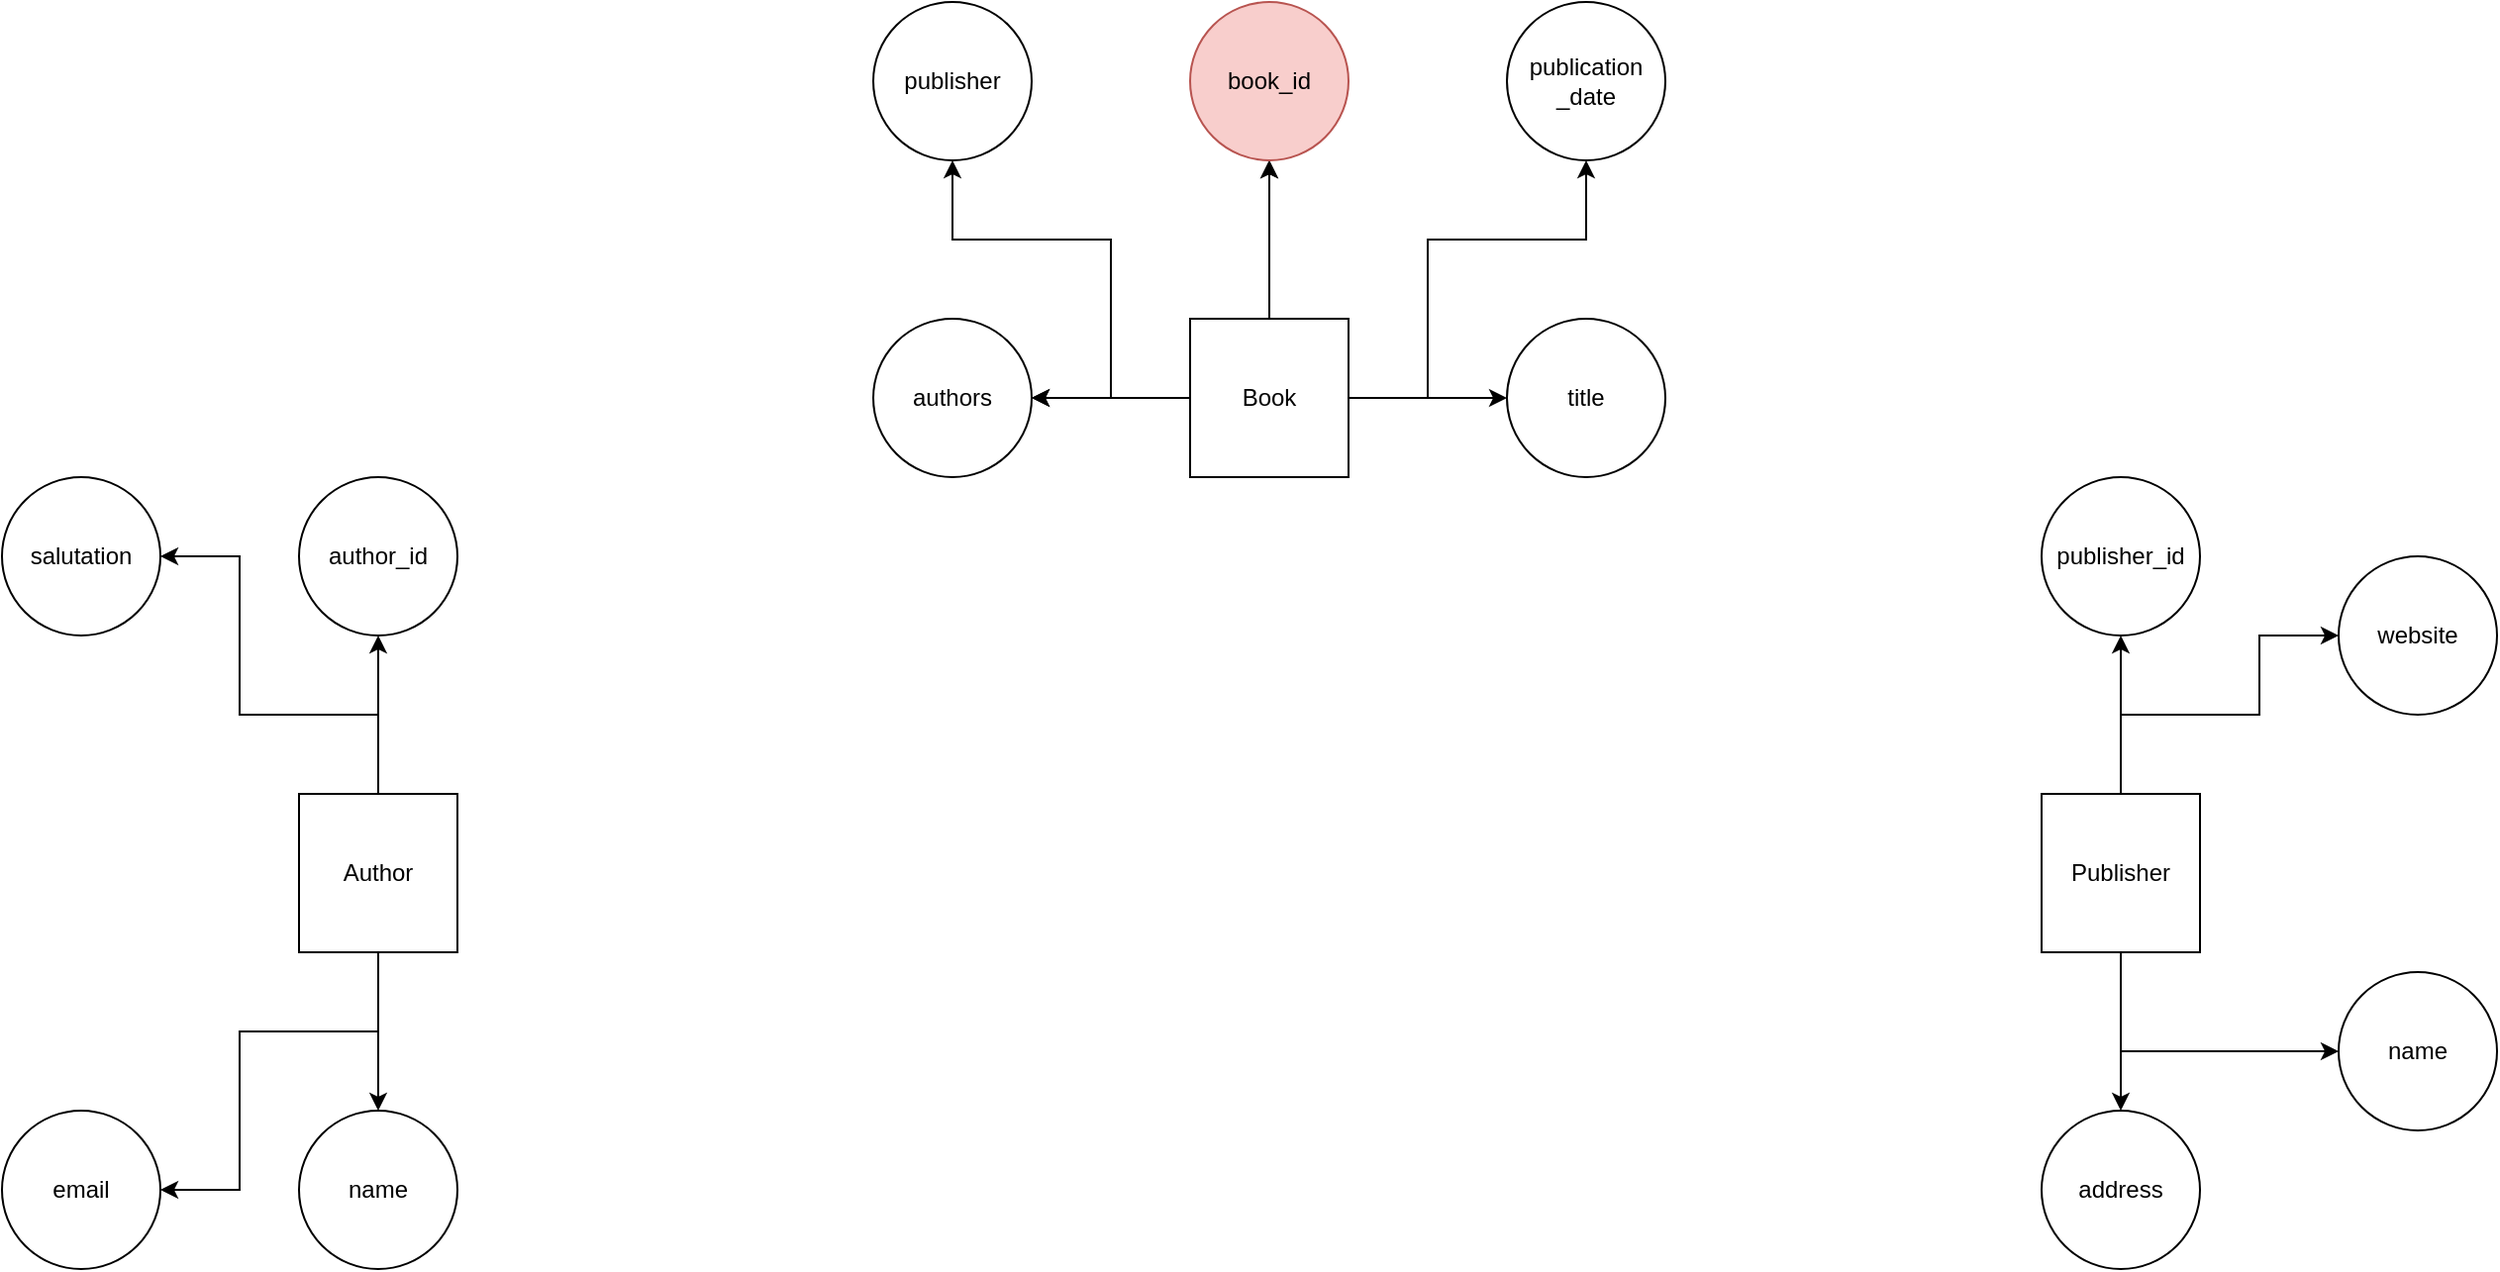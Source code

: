 <mxfile version="21.0.2" type="github">
  <diagram name="페이지-1" id="5ykfcSqWC5qqxle36J96">
    <mxGraphModel dx="2261" dy="788" grid="1" gridSize="10" guides="1" tooltips="1" connect="1" arrows="1" fold="1" page="1" pageScale="1" pageWidth="827" pageHeight="1169" math="0" shadow="0">
      <root>
        <mxCell id="0" />
        <mxCell id="1" parent="0" />
        <mxCell id="NFUyQ9nt1NOkiIaxk9wh-30" value="" style="edgeStyle=orthogonalEdgeStyle;rounded=0;orthogonalLoop=1;jettySize=auto;html=1;" edge="1" parent="1" source="NFUyQ9nt1NOkiIaxk9wh-4" target="NFUyQ9nt1NOkiIaxk9wh-29">
          <mxGeometry relative="1" as="geometry" />
        </mxCell>
        <mxCell id="NFUyQ9nt1NOkiIaxk9wh-32" value="" style="edgeStyle=orthogonalEdgeStyle;rounded=0;orthogonalLoop=1;jettySize=auto;html=1;" edge="1" parent="1" source="NFUyQ9nt1NOkiIaxk9wh-4" target="NFUyQ9nt1NOkiIaxk9wh-31">
          <mxGeometry relative="1" as="geometry">
            <Array as="points">
              <mxPoint x="830" y="530" />
            </Array>
          </mxGeometry>
        </mxCell>
        <mxCell id="NFUyQ9nt1NOkiIaxk9wh-34" value="" style="edgeStyle=orthogonalEdgeStyle;rounded=0;orthogonalLoop=1;jettySize=auto;html=1;" edge="1" parent="1" source="NFUyQ9nt1NOkiIaxk9wh-4" target="NFUyQ9nt1NOkiIaxk9wh-33">
          <mxGeometry relative="1" as="geometry" />
        </mxCell>
        <mxCell id="NFUyQ9nt1NOkiIaxk9wh-35" style="edgeStyle=orthogonalEdgeStyle;rounded=0;orthogonalLoop=1;jettySize=auto;html=1;" edge="1" parent="1" source="NFUyQ9nt1NOkiIaxk9wh-4">
          <mxGeometry relative="1" as="geometry">
            <mxPoint x="940" y="320" as="targetPoint" />
            <Array as="points">
              <mxPoint x="830" y="360" />
              <mxPoint x="900" y="360" />
              <mxPoint x="900" y="320" />
            </Array>
          </mxGeometry>
        </mxCell>
        <mxCell id="NFUyQ9nt1NOkiIaxk9wh-4" value="Publisher" style="whiteSpace=wrap;html=1;aspect=fixed;" vertex="1" parent="1">
          <mxGeometry x="790" y="400" width="80" height="80" as="geometry" />
        </mxCell>
        <mxCell id="NFUyQ9nt1NOkiIaxk9wh-22" value="" style="edgeStyle=orthogonalEdgeStyle;rounded=0;orthogonalLoop=1;jettySize=auto;html=1;" edge="1" parent="1" source="NFUyQ9nt1NOkiIaxk9wh-7" target="NFUyQ9nt1NOkiIaxk9wh-21">
          <mxGeometry relative="1" as="geometry" />
        </mxCell>
        <mxCell id="NFUyQ9nt1NOkiIaxk9wh-24" value="" style="edgeStyle=orthogonalEdgeStyle;rounded=0;orthogonalLoop=1;jettySize=auto;html=1;" edge="1" parent="1" source="NFUyQ9nt1NOkiIaxk9wh-7" target="NFUyQ9nt1NOkiIaxk9wh-23">
          <mxGeometry relative="1" as="geometry">
            <Array as="points">
              <mxPoint x="-50" y="360" />
              <mxPoint x="-120" y="360" />
              <mxPoint x="-120" y="280" />
            </Array>
          </mxGeometry>
        </mxCell>
        <mxCell id="NFUyQ9nt1NOkiIaxk9wh-26" value="" style="edgeStyle=orthogonalEdgeStyle;rounded=0;orthogonalLoop=1;jettySize=auto;html=1;" edge="1" parent="1" source="NFUyQ9nt1NOkiIaxk9wh-7" target="NFUyQ9nt1NOkiIaxk9wh-25">
          <mxGeometry relative="1" as="geometry" />
        </mxCell>
        <mxCell id="NFUyQ9nt1NOkiIaxk9wh-28" value="" style="edgeStyle=orthogonalEdgeStyle;rounded=0;orthogonalLoop=1;jettySize=auto;html=1;" edge="1" parent="1" source="NFUyQ9nt1NOkiIaxk9wh-7" target="NFUyQ9nt1NOkiIaxk9wh-27">
          <mxGeometry relative="1" as="geometry">
            <Array as="points">
              <mxPoint x="-50" y="520" />
              <mxPoint x="-120" y="520" />
              <mxPoint x="-120" y="600" />
            </Array>
          </mxGeometry>
        </mxCell>
        <mxCell id="NFUyQ9nt1NOkiIaxk9wh-7" value="Author" style="whiteSpace=wrap;html=1;aspect=fixed;" vertex="1" parent="1">
          <mxGeometry x="-90" y="400" width="80" height="80" as="geometry" />
        </mxCell>
        <mxCell id="NFUyQ9nt1NOkiIaxk9wh-10" value="" style="edgeStyle=orthogonalEdgeStyle;rounded=0;orthogonalLoop=1;jettySize=auto;html=1;" edge="1" parent="1" source="NFUyQ9nt1NOkiIaxk9wh-8" target="NFUyQ9nt1NOkiIaxk9wh-9">
          <mxGeometry relative="1" as="geometry" />
        </mxCell>
        <mxCell id="NFUyQ9nt1NOkiIaxk9wh-12" value="" style="edgeStyle=orthogonalEdgeStyle;rounded=0;orthogonalLoop=1;jettySize=auto;html=1;" edge="1" parent="1" source="NFUyQ9nt1NOkiIaxk9wh-8" target="NFUyQ9nt1NOkiIaxk9wh-11">
          <mxGeometry relative="1" as="geometry" />
        </mxCell>
        <mxCell id="NFUyQ9nt1NOkiIaxk9wh-14" value="" style="edgeStyle=orthogonalEdgeStyle;rounded=0;orthogonalLoop=1;jettySize=auto;html=1;" edge="1" parent="1" source="NFUyQ9nt1NOkiIaxk9wh-8" target="NFUyQ9nt1NOkiIaxk9wh-13">
          <mxGeometry relative="1" as="geometry" />
        </mxCell>
        <mxCell id="NFUyQ9nt1NOkiIaxk9wh-15" value="" style="edgeStyle=orthogonalEdgeStyle;rounded=0;orthogonalLoop=1;jettySize=auto;html=1;" edge="1" parent="1" source="NFUyQ9nt1NOkiIaxk9wh-8" target="NFUyQ9nt1NOkiIaxk9wh-13">
          <mxGeometry relative="1" as="geometry" />
        </mxCell>
        <mxCell id="NFUyQ9nt1NOkiIaxk9wh-16" style="edgeStyle=orthogonalEdgeStyle;rounded=0;orthogonalLoop=1;jettySize=auto;html=1;" edge="1" parent="1" source="NFUyQ9nt1NOkiIaxk9wh-8">
          <mxGeometry relative="1" as="geometry">
            <mxPoint x="240" y="80" as="targetPoint" />
            <Array as="points">
              <mxPoint x="320" y="200" />
              <mxPoint x="320" y="120" />
              <mxPoint x="240" y="120" />
            </Array>
          </mxGeometry>
        </mxCell>
        <mxCell id="NFUyQ9nt1NOkiIaxk9wh-18" value="" style="edgeStyle=orthogonalEdgeStyle;rounded=0;orthogonalLoop=1;jettySize=auto;html=1;" edge="1" parent="1" source="NFUyQ9nt1NOkiIaxk9wh-8" target="NFUyQ9nt1NOkiIaxk9wh-9">
          <mxGeometry relative="1" as="geometry" />
        </mxCell>
        <mxCell id="NFUyQ9nt1NOkiIaxk9wh-19" style="edgeStyle=orthogonalEdgeStyle;rounded=0;orthogonalLoop=1;jettySize=auto;html=1;" edge="1" parent="1" source="NFUyQ9nt1NOkiIaxk9wh-8">
          <mxGeometry relative="1" as="geometry">
            <mxPoint x="560" y="80" as="targetPoint" />
            <Array as="points">
              <mxPoint x="480" y="200" />
              <mxPoint x="480" y="120" />
              <mxPoint x="560" y="120" />
            </Array>
          </mxGeometry>
        </mxCell>
        <mxCell id="NFUyQ9nt1NOkiIaxk9wh-8" value="Book" style="whiteSpace=wrap;html=1;aspect=fixed;" vertex="1" parent="1">
          <mxGeometry x="360" y="160" width="80" height="80" as="geometry" />
        </mxCell>
        <mxCell id="NFUyQ9nt1NOkiIaxk9wh-9" value="book_id" style="ellipse;whiteSpace=wrap;html=1;fillColor=#f8cecc;strokeColor=#b85450;" vertex="1" parent="1">
          <mxGeometry x="360" width="80" height="80" as="geometry" />
        </mxCell>
        <mxCell id="NFUyQ9nt1NOkiIaxk9wh-11" value="title" style="ellipse;whiteSpace=wrap;html=1;" vertex="1" parent="1">
          <mxGeometry x="520" y="160" width="80" height="80" as="geometry" />
        </mxCell>
        <mxCell id="NFUyQ9nt1NOkiIaxk9wh-13" value="authors" style="ellipse;whiteSpace=wrap;html=1;" vertex="1" parent="1">
          <mxGeometry x="200" y="160" width="80" height="80" as="geometry" />
        </mxCell>
        <mxCell id="NFUyQ9nt1NOkiIaxk9wh-17" value="publisher" style="ellipse;whiteSpace=wrap;html=1;aspect=fixed;" vertex="1" parent="1">
          <mxGeometry x="200" width="80" height="80" as="geometry" />
        </mxCell>
        <mxCell id="NFUyQ9nt1NOkiIaxk9wh-20" value="publication&lt;br&gt;_date" style="ellipse;whiteSpace=wrap;html=1;aspect=fixed;" vertex="1" parent="1">
          <mxGeometry x="520" width="80" height="80" as="geometry" />
        </mxCell>
        <mxCell id="NFUyQ9nt1NOkiIaxk9wh-21" value="author_id" style="ellipse;whiteSpace=wrap;html=1;" vertex="1" parent="1">
          <mxGeometry x="-90" y="240" width="80" height="80" as="geometry" />
        </mxCell>
        <mxCell id="NFUyQ9nt1NOkiIaxk9wh-23" value="salutation" style="ellipse;whiteSpace=wrap;html=1;" vertex="1" parent="1">
          <mxGeometry x="-240" y="240" width="80" height="80" as="geometry" />
        </mxCell>
        <mxCell id="NFUyQ9nt1NOkiIaxk9wh-25" value="name" style="ellipse;whiteSpace=wrap;html=1;" vertex="1" parent="1">
          <mxGeometry x="-90" y="560" width="80" height="80" as="geometry" />
        </mxCell>
        <mxCell id="NFUyQ9nt1NOkiIaxk9wh-27" value="email" style="ellipse;whiteSpace=wrap;html=1;" vertex="1" parent="1">
          <mxGeometry x="-240" y="560" width="80" height="80" as="geometry" />
        </mxCell>
        <mxCell id="NFUyQ9nt1NOkiIaxk9wh-29" value="publisher_id" style="ellipse;whiteSpace=wrap;html=1;" vertex="1" parent="1">
          <mxGeometry x="790" y="240" width="80" height="80" as="geometry" />
        </mxCell>
        <mxCell id="NFUyQ9nt1NOkiIaxk9wh-31" value="name" style="ellipse;whiteSpace=wrap;html=1;" vertex="1" parent="1">
          <mxGeometry x="940" y="490" width="80" height="80" as="geometry" />
        </mxCell>
        <mxCell id="NFUyQ9nt1NOkiIaxk9wh-33" value="address" style="ellipse;whiteSpace=wrap;html=1;" vertex="1" parent="1">
          <mxGeometry x="790" y="560" width="80" height="80" as="geometry" />
        </mxCell>
        <mxCell id="NFUyQ9nt1NOkiIaxk9wh-36" value="website" style="ellipse;whiteSpace=wrap;html=1;" vertex="1" parent="1">
          <mxGeometry x="940" y="280" width="80" height="80" as="geometry" />
        </mxCell>
      </root>
    </mxGraphModel>
  </diagram>
</mxfile>
